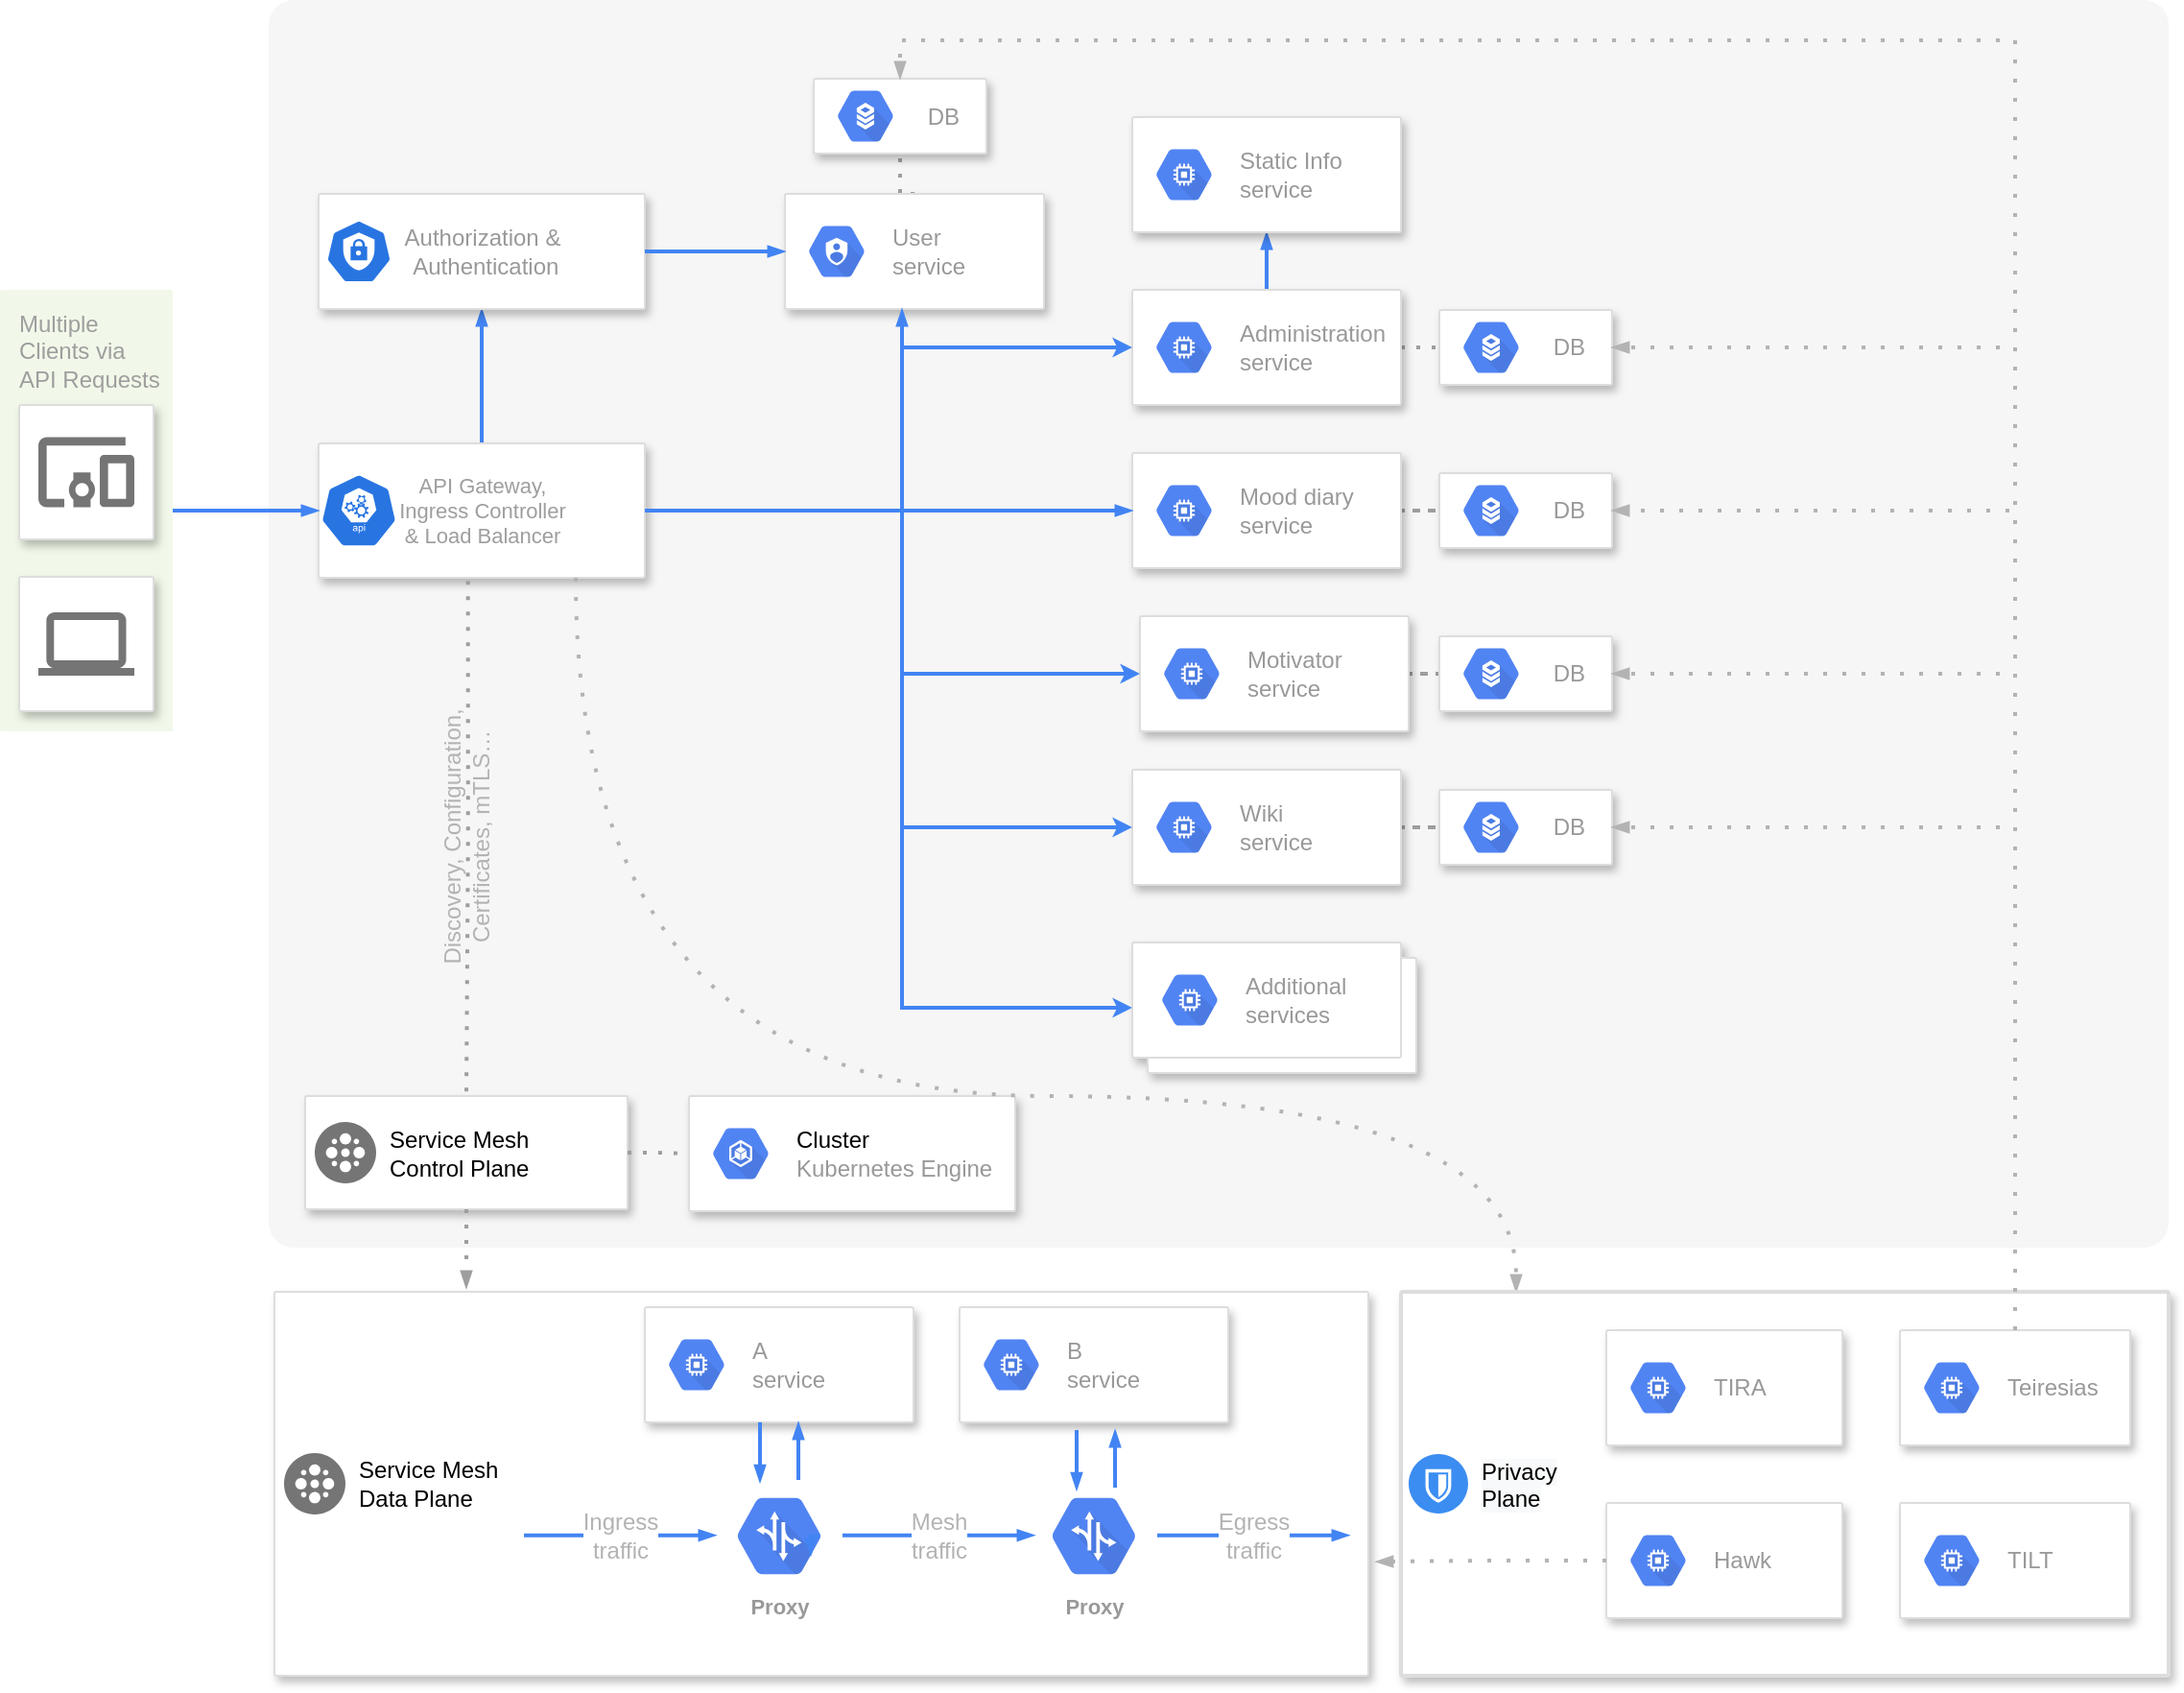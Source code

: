<mxfile version="16.5.1" type="device"><diagram id="f106602c-feb2-e66a-4537-3a34d633f6aa" name="Page-1"><mxGraphModel dx="1338" dy="967" grid="1" gridSize="10" guides="1" tooltips="1" connect="1" arrows="1" fold="1" page="1" pageScale="1" pageWidth="827" pageHeight="1500" background="none" math="0" shadow="0"><root><mxCell id="0"/><mxCell id="1" parent="0"/><mxCell id="fJFXEfHlGveqHdVKjGUe-1072" value="" style="strokeColor=#dddddd;shadow=1;strokeWidth=1;rounded=1;absoluteArcSize=1;arcSize=2;glass=0;fontFamily=Helvetica;fontSize=12;fontColor=default;" parent="1" vertex="1"><mxGeometry x="163" y="762" width="570" height="200" as="geometry"/></mxCell><mxCell id="fJFXEfHlGveqHdVKjGUe-1073" value="Service Mesh&lt;br&gt;Data Plane" style="sketch=0;dashed=0;connectable=0;html=1;fillColor=#757575;strokeColor=none;shape=mxgraph.gcp2.cluster;part=1;labelPosition=right;verticalLabelPosition=middle;align=left;verticalAlign=middle;spacingLeft=5;fontSize=12;rounded=1;shadow=0;glass=0;fontFamily=Helvetica;fontColor=default;" parent="fJFXEfHlGveqHdVKjGUe-1072" vertex="1"><mxGeometry y="0.5" width="32" height="32" relative="1" as="geometry"><mxPoint x="5" y="-16" as="offset"/></mxGeometry></mxCell><mxCell id="fJFXEfHlGveqHdVKjGUe-1015" value="" style="group;movable=1;resizable=1;rotatable=1;deletable=1;editable=1;connectable=1;" parent="1" vertex="1" connectable="0"><mxGeometry x="160" y="89" width="990" height="650" as="geometry"/></mxCell><mxCell id="14" value="" style="fillColor=#F6F6F6;strokeColor=none;shadow=0;gradientColor=none;fontSize=14;align=left;spacing=10;fontColor=#717171;9E9E9E;verticalAlign=top;spacingTop=-4;fontStyle=0;spacingLeft=40;html=1;rounded=1;arcSize=2;glass=0;movable=1;resizable=1;rotatable=1;deletable=1;editable=1;connectable=1;" parent="fJFXEfHlGveqHdVKjGUe-1015" vertex="1"><mxGeometry width="990" height="650" as="geometry"/></mxCell><mxCell id="fJFXEfHlGveqHdVKjGUe-1019" value="" style="edgeStyle=orthogonalEdgeStyle;fontSize=12;html=1;endArrow=blockThin;endFill=1;rounded=0;strokeWidth=2;endSize=4;startSize=4;dashed=0;strokeColor=#4284F3;exitX=0.5;exitY=0;exitDx=0;exitDy=0;" parent="fJFXEfHlGveqHdVKjGUe-1015" source="995" target="989" edge="1"><mxGeometry width="100" relative="1" as="geometry"><mxPoint x="520" y="281" as="sourcePoint"/><mxPoint x="620" y="281" as="targetPoint"/></mxGeometry></mxCell><mxCell id="fJFXEfHlGveqHdVKjGUe-1033" value="" style="group" parent="fJFXEfHlGveqHdVKjGUe-1015" vertex="1" connectable="0"><mxGeometry x="26" y="231" width="170" height="70" as="geometry"/></mxCell><mxCell id="995" value="API Gateway,&lt;br&gt;Ingress Controller&lt;br&gt;&amp;amp; Load Balancer" style="strokeColor=#dddddd;fillColor=#ffffff;shadow=1;strokeWidth=1;rounded=1;absoluteArcSize=1;arcSize=2;fontSize=11;fontColor=#9E9E9E;align=center;html=1;" parent="fJFXEfHlGveqHdVKjGUe-1033" vertex="1"><mxGeometry width="170" height="70" as="geometry"/></mxCell><mxCell id="fJFXEfHlGveqHdVKjGUe-1012" value="" style="sketch=0;html=1;dashed=0;whitespace=wrap;fillColor=#2875E2;strokeColor=#ffffff;points=[[0.005,0.63,0],[0.1,0.2,0],[0.9,0.2,0],[0.5,0,0],[0.995,0.63,0],[0.72,0.99,0],[0.5,1,0],[0.28,0.99,0]];shape=mxgraph.kubernetes.icon;prIcon=api;rounded=1;shadow=0;glass=0;aspect=fixed;" parent="fJFXEfHlGveqHdVKjGUe-1033" vertex="1"><mxGeometry x="1" y="15.5" width="40" height="39" as="geometry"/></mxCell><mxCell id="fJFXEfHlGveqHdVKjGUe-1034" value="" style="group" parent="fJFXEfHlGveqHdVKjGUe-1015" vertex="1" connectable="0"><mxGeometry x="26" y="101" width="170" height="60" as="geometry"/></mxCell><mxCell id="989" value="&lt;span style=&quot;color: rgb(153 , 153 , 153) ; font-size: 12px&quot;&gt;Authorization&amp;nbsp;&lt;/span&gt;&lt;span style=&quot;color: rgb(153 , 153 , 153) ; font-size: 12px&quot;&gt;&amp;amp;&lt;br&gt;&amp;nbsp;Authentication&lt;/span&gt;&lt;span style=&quot;color: rgb(153 , 153 , 153) ; font-size: 12px&quot;&gt;&lt;br&gt;&lt;/span&gt;" style="strokeColor=#dddddd;fillColor=#ffffff;shadow=1;strokeWidth=1;rounded=1;absoluteArcSize=1;arcSize=2;fontSize=11;fontColor=#9E9E9E;align=center;html=1;" parent="fJFXEfHlGveqHdVKjGUe-1034" vertex="1"><mxGeometry width="170" height="60" as="geometry"/></mxCell><mxCell id="fJFXEfHlGveqHdVKjGUe-1009" value="" style="sketch=0;html=1;dashed=0;whitespace=wrap;fillColor=#2875E2;strokeColor=#ffffff;points=[[0.005,0.63,0],[0.1,0.2,0],[0.9,0.2,0],[0.5,0,0],[0.995,0.63,0],[0.72,0.99,0],[0.5,1,0],[0.28,0.99,0]];shape=mxgraph.kubernetes.icon;prIcon=c_role;rounded=1;shadow=0;glass=0;aspect=fixed;" parent="fJFXEfHlGveqHdVKjGUe-1034" vertex="1"><mxGeometry x="1" y="13.5" width="40" height="33" as="geometry"/></mxCell><mxCell id="fJFXEfHlGveqHdVKjGUe-1121" style="edgeStyle=orthogonalEdgeStyle;shape=connector;rounded=0;orthogonalLoop=1;jettySize=auto;html=1;exitX=0.5;exitY=0;exitDx=0;exitDy=0;entryX=0.5;entryY=1;entryDx=0;entryDy=0;dashed=1;dashPattern=1 3;labelBackgroundColor=none;fontFamily=Helvetica;fontSize=12;fontColor=#B3B3B3;endArrow=none;endFill=0;startSize=4;endSize=4;strokeColor=#9E9E9E;strokeWidth=2;" parent="fJFXEfHlGveqHdVKjGUe-1015" source="fJFXEfHlGveqHdVKjGUe-1041" target="fJFXEfHlGveqHdVKjGUe-1119" edge="1"><mxGeometry relative="1" as="geometry"/></mxCell><mxCell id="fJFXEfHlGveqHdVKjGUe-1041" value="" style="strokeColor=#dddddd;shadow=1;strokeWidth=1;rounded=1;absoluteArcSize=1;arcSize=2;glass=0;" parent="fJFXEfHlGveqHdVKjGUe-1015" vertex="1"><mxGeometry x="269" y="101" width="135" height="60" as="geometry"/></mxCell><mxCell id="fJFXEfHlGveqHdVKjGUe-1042" value="User&lt;br&gt;service" style="sketch=0;dashed=0;connectable=0;html=1;fillColor=#5184F3;strokeColor=none;shape=mxgraph.gcp2.hexIcon;prIcon=cloud_iam;part=1;labelPosition=right;verticalLabelPosition=middle;align=left;verticalAlign=middle;spacingLeft=5;fontColor=#999999;fontSize=12;rounded=1;shadow=0;glass=0;" parent="fJFXEfHlGveqHdVKjGUe-1041" vertex="1"><mxGeometry y="0.5" width="44" height="39" relative="1" as="geometry"><mxPoint x="5" y="-19.5" as="offset"/></mxGeometry></mxCell><mxCell id="fJFXEfHlGveqHdVKjGUe-1116" style="edgeStyle=orthogonalEdgeStyle;shape=connector;rounded=0;orthogonalLoop=1;jettySize=auto;html=1;dashed=1;dashPattern=1 3;labelBackgroundColor=none;fontFamily=Helvetica;fontSize=12;fontColor=#B3B3B3;endArrow=none;endFill=0;startSize=4;endSize=4;strokeColor=#9E9E9E;strokeWidth=2;" parent="fJFXEfHlGveqHdVKjGUe-1015" source="fJFXEfHlGveqHdVKjGUe-1048" target="fJFXEfHlGveqHdVKjGUe-1105" edge="1"><mxGeometry relative="1" as="geometry"/></mxCell><mxCell id="fJFXEfHlGveqHdVKjGUe-1048" value="" style="strokeColor=#dddddd;shadow=1;strokeWidth=1;rounded=1;absoluteArcSize=1;arcSize=2;glass=0;fontFamily=Helvetica;fontSize=12;fontColor=default;" parent="fJFXEfHlGveqHdVKjGUe-1015" vertex="1"><mxGeometry x="450" y="236" width="140" height="60" as="geometry"/></mxCell><mxCell id="fJFXEfHlGveqHdVKjGUe-1049" value="Mood diary&lt;br&gt;service" style="sketch=0;dashed=0;connectable=0;html=1;fillColor=#5184F3;strokeColor=none;shape=mxgraph.gcp2.hexIcon;prIcon=compute_engine;part=1;labelPosition=right;verticalLabelPosition=middle;align=left;verticalAlign=middle;spacingLeft=5;fontColor=#999999;fontSize=12;rounded=1;shadow=0;glass=0;fontFamily=Helvetica;" parent="fJFXEfHlGveqHdVKjGUe-1048" vertex="1"><mxGeometry y="0.5" width="44" height="39" relative="1" as="geometry"><mxPoint x="5" y="-19.5" as="offset"/></mxGeometry></mxCell><mxCell id="fJFXEfHlGveqHdVKjGUe-1118" style="edgeStyle=orthogonalEdgeStyle;shape=connector;rounded=0;orthogonalLoop=1;jettySize=auto;html=1;exitX=1;exitY=0.5;exitDx=0;exitDy=0;dashed=1;dashPattern=1 3;labelBackgroundColor=none;fontFamily=Helvetica;fontSize=12;fontColor=#B3B3B3;endArrow=none;endFill=0;startSize=4;endSize=4;strokeColor=#9E9E9E;strokeWidth=2;" parent="fJFXEfHlGveqHdVKjGUe-1015" source="fJFXEfHlGveqHdVKjGUe-1050" target="fJFXEfHlGveqHdVKjGUe-1113" edge="1"><mxGeometry relative="1" as="geometry"/></mxCell><mxCell id="fJFXEfHlGveqHdVKjGUe-1050" value="" style="strokeColor=#dddddd;shadow=1;strokeWidth=1;rounded=1;absoluteArcSize=1;arcSize=2;glass=0;fontFamily=Helvetica;fontSize=12;fontColor=default;" parent="fJFXEfHlGveqHdVKjGUe-1015" vertex="1"><mxGeometry x="450" y="401" width="140" height="60" as="geometry"/></mxCell><mxCell id="fJFXEfHlGveqHdVKjGUe-1051" value="Wiki&lt;br&gt;service" style="sketch=0;dashed=0;connectable=0;html=1;fillColor=#5184F3;strokeColor=none;shape=mxgraph.gcp2.hexIcon;prIcon=compute_engine;part=1;labelPosition=right;verticalLabelPosition=middle;align=left;verticalAlign=middle;spacingLeft=5;fontColor=#999999;fontSize=12;rounded=1;shadow=0;glass=0;fontFamily=Helvetica;" parent="fJFXEfHlGveqHdVKjGUe-1050" vertex="1"><mxGeometry y="0.5" width="44" height="39" relative="1" as="geometry"><mxPoint x="5" y="-19.5" as="offset"/></mxGeometry></mxCell><mxCell id="fJFXEfHlGveqHdVKjGUe-1052" value="" style="strokeColor=#dddddd;shadow=1;strokeWidth=1;rounded=1;absoluteArcSize=1;arcSize=2;glass=0;fontFamily=Helvetica;fontSize=12;fontColor=default;" parent="fJFXEfHlGveqHdVKjGUe-1015" vertex="1"><mxGeometry x="19" y="571" width="168" height="59" as="geometry"/></mxCell><mxCell id="fJFXEfHlGveqHdVKjGUe-1053" value="Service Mesh&lt;br&gt;Control Plane" style="sketch=0;dashed=0;connectable=0;html=1;fillColor=#757575;strokeColor=none;shape=mxgraph.gcp2.cluster;part=1;labelPosition=right;verticalLabelPosition=middle;align=left;verticalAlign=middle;spacingLeft=5;fontSize=12;rounded=1;shadow=0;glass=0;fontFamily=Helvetica;fontColor=default;" parent="fJFXEfHlGveqHdVKjGUe-1052" vertex="1"><mxGeometry y="0.5" width="32" height="32" relative="1" as="geometry"><mxPoint x="5" y="-16" as="offset"/></mxGeometry></mxCell><mxCell id="fJFXEfHlGveqHdVKjGUe-1077" value="Discovery, Configuration, &lt;br&gt;Certificates, mTLS…" style="edgeStyle=orthogonalEdgeStyle;fontSize=12;html=1;endArrow=none;endFill=0;rounded=0;strokeWidth=2;endSize=4;startSize=4;dashed=1;dashPattern=1 3;strokeColor=#9E9E9E;labelBackgroundColor=none;fontFamily=Helvetica;fontColor=#B3B3B3;shape=connector;exitX=0.458;exitY=1.023;exitDx=0;exitDy=0;exitPerimeter=0;entryX=0.5;entryY=0;entryDx=0;entryDy=0;horizontal=0;" parent="fJFXEfHlGveqHdVKjGUe-1015" source="995" target="fJFXEfHlGveqHdVKjGUe-1052" edge="1"><mxGeometry width="100" relative="1" as="geometry"><mxPoint x="520" y="441" as="sourcePoint"/><mxPoint x="620" y="441" as="targetPoint"/></mxGeometry></mxCell><mxCell id="fJFXEfHlGveqHdVKjGUe-1080" style="edgeStyle=orthogonalEdgeStyle;shape=connector;rounded=0;orthogonalLoop=1;jettySize=auto;html=1;entryX=0;entryY=0.5;entryDx=0;entryDy=0;dashed=0;labelBackgroundColor=none;fontFamily=Helvetica;fontSize=12;fontColor=#B3B3B3;endArrow=blockThin;endFill=1;startSize=4;endSize=4;strokeColor=#4284F3;strokeWidth=2;" parent="fJFXEfHlGveqHdVKjGUe-1015" source="995" target="fJFXEfHlGveqHdVKjGUe-1048" edge="1"><mxGeometry relative="1" as="geometry"/></mxCell><mxCell id="fJFXEfHlGveqHdVKjGUe-1117" style="edgeStyle=orthogonalEdgeStyle;shape=connector;rounded=0;orthogonalLoop=1;jettySize=auto;html=1;exitX=1;exitY=0.5;exitDx=0;exitDy=0;dashed=1;dashPattern=1 3;labelBackgroundColor=none;fontFamily=Helvetica;fontSize=12;fontColor=#B3B3B3;endArrow=none;endFill=0;startSize=4;endSize=4;strokeColor=#9E9E9E;strokeWidth=2;" parent="fJFXEfHlGveqHdVKjGUe-1015" source="fJFXEfHlGveqHdVKjGUe-1083" target="fJFXEfHlGveqHdVKjGUe-1111" edge="1"><mxGeometry relative="1" as="geometry"/></mxCell><mxCell id="fJFXEfHlGveqHdVKjGUe-1083" value="" style="strokeColor=#dddddd;shadow=1;strokeWidth=1;rounded=1;absoluteArcSize=1;arcSize=2;glass=0;fontFamily=Helvetica;fontSize=12;fontColor=default;" parent="fJFXEfHlGveqHdVKjGUe-1015" vertex="1"><mxGeometry x="454" y="321" width="140" height="60" as="geometry"/></mxCell><mxCell id="fJFXEfHlGveqHdVKjGUe-1084" value="Motivator&lt;br&gt;service" style="sketch=0;dashed=0;connectable=0;html=1;fillColor=#5184F3;strokeColor=none;shape=mxgraph.gcp2.hexIcon;prIcon=compute_engine;part=1;labelPosition=right;verticalLabelPosition=middle;align=left;verticalAlign=middle;spacingLeft=5;fontColor=#999999;fontSize=12;rounded=1;shadow=0;glass=0;fontFamily=Helvetica;" parent="fJFXEfHlGveqHdVKjGUe-1083" vertex="1"><mxGeometry y="0.5" width="44" height="39" relative="1" as="geometry"><mxPoint x="5" y="-19.5" as="offset"/></mxGeometry></mxCell><mxCell id="fJFXEfHlGveqHdVKjGUe-1085" value="" style="edgeStyle=orthogonalEdgeStyle;fontSize=12;html=1;endArrow=none;endFill=0;rounded=0;strokeWidth=2;endSize=4;startSize=4;dashed=1;dashPattern=1 3;strokeColor=#9E9E9E;labelBackgroundColor=none;fontFamily=Helvetica;fontColor=#B3B3B3;shape=connector;exitX=1;exitY=0.5;exitDx=0;exitDy=0;entryX=0;entryY=0.5;entryDx=0;entryDy=0;" parent="fJFXEfHlGveqHdVKjGUe-1015" source="fJFXEfHlGveqHdVKjGUe-1052" target="fJFXEfHlGveqHdVKjGUe-1031" edge="1"><mxGeometry width="100" relative="1" as="geometry"><mxPoint x="520" y="341" as="sourcePoint"/><mxPoint x="620" y="341" as="targetPoint"/></mxGeometry></mxCell><mxCell id="fJFXEfHlGveqHdVKjGUe-1095" value="" style="shape=mxgraph.gcp2.doubleRect;strokeColor=#dddddd;shadow=1;strokeWidth=1;rounded=1;glass=0;fontFamily=Helvetica;fontSize=12;fontColor=#B3B3B3;" parent="fJFXEfHlGveqHdVKjGUe-1015" vertex="1"><mxGeometry x="450" y="491" width="148" height="68" as="geometry"/></mxCell><mxCell id="fJFXEfHlGveqHdVKjGUe-1097" value="Additional&lt;br&gt;services" style="sketch=0;dashed=0;connectable=0;html=1;fillColor=#5184F3;strokeColor=none;shape=mxgraph.gcp2.hexIcon;prIcon=compute_engine;part=1;labelPosition=right;verticalLabelPosition=middle;align=left;verticalAlign=middle;spacingLeft=5;fontColor=#999999;fontSize=12;rounded=1;shadow=0;glass=0;fontFamily=Helvetica;" parent="fJFXEfHlGveqHdVKjGUe-1015" vertex="1"><mxGeometry x="458" y="501.5" width="44" height="39" as="geometry"/></mxCell><mxCell id="fJFXEfHlGveqHdVKjGUe-1098" style="edgeStyle=orthogonalEdgeStyle;shape=connector;rounded=0;orthogonalLoop=1;jettySize=auto;html=1;entryX=0;entryY=0.5;entryDx=0;entryDy=0;dashed=0;labelBackgroundColor=none;fontFamily=Helvetica;fontSize=12;fontColor=#B3B3B3;endArrow=classic;endFill=1;startSize=4;endSize=4;strokeColor=#4284F3;strokeWidth=2;" parent="fJFXEfHlGveqHdVKjGUe-1015" source="995" target="fJFXEfHlGveqHdVKjGUe-1095" edge="1"><mxGeometry relative="1" as="geometry"><Array as="points"><mxPoint x="330" y="266"/><mxPoint x="330" y="525"/></Array></mxGeometry></mxCell><mxCell id="fJFXEfHlGveqHdVKjGUe-1171" style="edgeStyle=orthogonalEdgeStyle;shape=connector;rounded=0;orthogonalLoop=1;jettySize=auto;html=1;exitX=1;exitY=0.5;exitDx=0;exitDy=0;entryX=0;entryY=0.5;entryDx=0;entryDy=0;dashed=1;dashPattern=1 3;labelBackgroundColor=none;fontFamily=Helvetica;fontSize=12;fontColor=#B3B3B3;endArrow=none;endFill=0;startSize=4;endSize=4;strokeColor=#9E9E9E;strokeWidth=2;" parent="fJFXEfHlGveqHdVKjGUe-1015" source="fJFXEfHlGveqHdVKjGUe-1099" target="fJFXEfHlGveqHdVKjGUe-1169" edge="1"><mxGeometry relative="1" as="geometry"/></mxCell><mxCell id="fJFXEfHlGveqHdVKjGUe-1178" style="edgeStyle=orthogonalEdgeStyle;shape=connector;rounded=0;orthogonalLoop=1;jettySize=auto;html=1;exitX=0.5;exitY=0;exitDx=0;exitDy=0;dashed=0;labelBackgroundColor=default;fontFamily=Helvetica;fontSize=12;fontColor=default;endArrow=blockThin;endFill=1;startSize=4;endSize=4;strokeColor=#4284F3;strokeWidth=2;" parent="fJFXEfHlGveqHdVKjGUe-1015" source="fJFXEfHlGveqHdVKjGUe-1099" target="fJFXEfHlGveqHdVKjGUe-1172" edge="1"><mxGeometry relative="1" as="geometry"/></mxCell><mxCell id="fJFXEfHlGveqHdVKjGUe-1099" value="" style="strokeColor=#dddddd;shadow=1;strokeWidth=1;rounded=1;absoluteArcSize=1;arcSize=2;glass=0;fontFamily=Helvetica;fontSize=12;fontColor=default;" parent="fJFXEfHlGveqHdVKjGUe-1015" vertex="1"><mxGeometry x="450" y="151" width="140" height="60" as="geometry"/></mxCell><mxCell id="fJFXEfHlGveqHdVKjGUe-1100" value="Administration&lt;br&gt;service" style="sketch=0;dashed=0;connectable=0;html=1;fillColor=#5184F3;strokeColor=none;shape=mxgraph.gcp2.hexIcon;prIcon=compute_engine;part=1;labelPosition=right;verticalLabelPosition=middle;align=left;verticalAlign=middle;spacingLeft=5;fontColor=#999999;fontSize=12;rounded=1;shadow=0;glass=0;fontFamily=Helvetica;" parent="fJFXEfHlGveqHdVKjGUe-1099" vertex="1"><mxGeometry y="0.5" width="44" height="39" relative="1" as="geometry"><mxPoint x="5" y="-19.5" as="offset"/></mxGeometry></mxCell><mxCell id="fJFXEfHlGveqHdVKjGUe-1102" style="edgeStyle=orthogonalEdgeStyle;shape=connector;rounded=0;orthogonalLoop=1;jettySize=auto;html=1;entryX=0;entryY=0.5;entryDx=0;entryDy=0;dashed=0;labelBackgroundColor=none;fontFamily=Helvetica;fontSize=12;fontColor=#B3B3B3;endArrow=classic;endFill=1;startSize=4;endSize=4;strokeColor=#4284F3;strokeWidth=2;" parent="fJFXEfHlGveqHdVKjGUe-1015" source="995" target="fJFXEfHlGveqHdVKjGUe-1083" edge="1"><mxGeometry relative="1" as="geometry"><Array as="points"><mxPoint x="330" y="266"/><mxPoint x="330" y="351"/></Array></mxGeometry></mxCell><mxCell id="fJFXEfHlGveqHdVKjGUe-1103" style="edgeStyle=orthogonalEdgeStyle;shape=connector;rounded=0;orthogonalLoop=1;jettySize=auto;html=1;entryX=0;entryY=0.5;entryDx=0;entryDy=0;dashed=0;labelBackgroundColor=none;fontFamily=Helvetica;fontSize=12;fontColor=#B3B3B3;endArrow=classic;endFill=1;startSize=4;endSize=4;strokeColor=#4284F3;strokeWidth=2;" parent="fJFXEfHlGveqHdVKjGUe-1015" source="995" target="fJFXEfHlGveqHdVKjGUe-1050" edge="1"><mxGeometry relative="1" as="geometry"><Array as="points"><mxPoint x="330" y="266"/><mxPoint x="330" y="431"/></Array></mxGeometry></mxCell><mxCell id="fJFXEfHlGveqHdVKjGUe-1104" style="edgeStyle=orthogonalEdgeStyle;shape=connector;rounded=0;orthogonalLoop=1;jettySize=auto;html=1;entryX=0;entryY=0.5;entryDx=0;entryDy=0;dashed=0;labelBackgroundColor=none;fontFamily=Helvetica;fontSize=12;fontColor=#B3B3B3;endArrow=classic;endFill=1;startSize=4;endSize=4;strokeColor=#4284F3;strokeWidth=2;" parent="fJFXEfHlGveqHdVKjGUe-1015" source="995" target="fJFXEfHlGveqHdVKjGUe-1099" edge="1"><mxGeometry relative="1" as="geometry"><Array as="points"><mxPoint x="330" y="266"/><mxPoint x="330" y="181"/></Array></mxGeometry></mxCell><mxCell id="fJFXEfHlGveqHdVKjGUe-1105" value="" style="strokeColor=#dddddd;shadow=1;strokeWidth=1;rounded=1;absoluteArcSize=1;arcSize=2;glass=0;fontFamily=Helvetica;fontSize=12;fontColor=#B3B3B3;" parent="fJFXEfHlGveqHdVKjGUe-1015" vertex="1"><mxGeometry x="610" y="246.5" width="90" height="39" as="geometry"/></mxCell><mxCell id="fJFXEfHlGveqHdVKjGUe-1106" value="&amp;nbsp;DB" style="sketch=0;dashed=0;connectable=0;html=1;fillColor=#5184F3;strokeColor=none;shape=mxgraph.gcp2.hexIcon;prIcon=cloud_sql;part=1;labelPosition=right;verticalLabelPosition=middle;align=left;verticalAlign=middle;spacingLeft=5;fontColor=#999999;fontSize=12;rounded=1;shadow=0;glass=0;fontFamily=Helvetica;" parent="fJFXEfHlGveqHdVKjGUe-1105" vertex="1"><mxGeometry y="0.5" width="44" height="39" relative="1" as="geometry"><mxPoint x="5" y="-19.5" as="offset"/></mxGeometry></mxCell><mxCell id="fJFXEfHlGveqHdVKjGUe-1111" value="" style="strokeColor=#dddddd;shadow=1;strokeWidth=1;rounded=1;absoluteArcSize=1;arcSize=2;glass=0;fontFamily=Helvetica;fontSize=12;fontColor=#B3B3B3;" parent="fJFXEfHlGveqHdVKjGUe-1015" vertex="1"><mxGeometry x="610" y="331.5" width="90" height="39" as="geometry"/></mxCell><mxCell id="fJFXEfHlGveqHdVKjGUe-1112" value="&amp;nbsp;DB" style="sketch=0;dashed=0;connectable=0;html=1;fillColor=#5184F3;strokeColor=none;shape=mxgraph.gcp2.hexIcon;prIcon=cloud_sql;part=1;labelPosition=right;verticalLabelPosition=middle;align=left;verticalAlign=middle;spacingLeft=5;fontColor=#999999;fontSize=12;rounded=1;shadow=0;glass=0;fontFamily=Helvetica;" parent="fJFXEfHlGveqHdVKjGUe-1111" vertex="1"><mxGeometry y="0.5" width="44" height="39" relative="1" as="geometry"><mxPoint x="5" y="-19.5" as="offset"/></mxGeometry></mxCell><mxCell id="fJFXEfHlGveqHdVKjGUe-1113" value="" style="strokeColor=#dddddd;shadow=1;strokeWidth=1;rounded=1;absoluteArcSize=1;arcSize=2;glass=0;fontFamily=Helvetica;fontSize=12;fontColor=#B3B3B3;" parent="fJFXEfHlGveqHdVKjGUe-1015" vertex="1"><mxGeometry x="610" y="411.5" width="90" height="39" as="geometry"/></mxCell><mxCell id="fJFXEfHlGveqHdVKjGUe-1114" value="&amp;nbsp;DB" style="sketch=0;dashed=0;connectable=0;html=1;fillColor=#5184F3;strokeColor=none;shape=mxgraph.gcp2.hexIcon;prIcon=cloud_sql;part=1;labelPosition=right;verticalLabelPosition=middle;align=left;verticalAlign=middle;spacingLeft=5;fontColor=#999999;fontSize=12;rounded=1;shadow=0;glass=0;fontFamily=Helvetica;" parent="fJFXEfHlGveqHdVKjGUe-1113" vertex="1"><mxGeometry y="0.5" width="44" height="39" relative="1" as="geometry"><mxPoint x="5" y="-19.5" as="offset"/></mxGeometry></mxCell><mxCell id="fJFXEfHlGveqHdVKjGUe-1045" value="" style="edgeStyle=orthogonalEdgeStyle;fontSize=12;html=1;endArrow=blockThin;endFill=1;rounded=0;strokeWidth=2;endSize=4;startSize=4;dashed=0;strokeColor=#4284F3;exitX=1;exitY=0.5;exitDx=0;exitDy=0;entryX=0;entryY=0.5;entryDx=0;entryDy=0;" parent="fJFXEfHlGveqHdVKjGUe-1015" source="989" target="fJFXEfHlGveqHdVKjGUe-1041" edge="1"><mxGeometry width="100" relative="1" as="geometry"><mxPoint x="520" y="291" as="sourcePoint"/><mxPoint x="260" y="131" as="targetPoint"/></mxGeometry></mxCell><mxCell id="fJFXEfHlGveqHdVKjGUe-1119" value="" style="strokeColor=#dddddd;shadow=1;strokeWidth=1;rounded=1;absoluteArcSize=1;arcSize=2;glass=0;fontFamily=Helvetica;fontSize=12;fontColor=#B3B3B3;" parent="fJFXEfHlGveqHdVKjGUe-1015" vertex="1"><mxGeometry x="284" y="41" width="90" height="39" as="geometry"/></mxCell><mxCell id="fJFXEfHlGveqHdVKjGUe-1120" value="&amp;nbsp;DB" style="sketch=0;dashed=0;connectable=0;html=1;fillColor=#5184F3;strokeColor=none;shape=mxgraph.gcp2.hexIcon;prIcon=cloud_sql;part=1;labelPosition=right;verticalLabelPosition=middle;align=left;verticalAlign=middle;spacingLeft=5;fontColor=#999999;fontSize=12;rounded=1;shadow=0;glass=0;fontFamily=Helvetica;" parent="fJFXEfHlGveqHdVKjGUe-1119" vertex="1"><mxGeometry y="0.5" width="44" height="39" relative="1" as="geometry"><mxPoint x="5" y="-19.5" as="offset"/></mxGeometry></mxCell><mxCell id="fJFXEfHlGveqHdVKjGUe-1169" value="" style="strokeColor=#dddddd;shadow=1;strokeWidth=1;rounded=1;absoluteArcSize=1;arcSize=2;glass=0;fontFamily=Helvetica;fontSize=12;fontColor=#B3B3B3;" parent="fJFXEfHlGveqHdVKjGUe-1015" vertex="1"><mxGeometry x="610" y="161.5" width="90" height="39" as="geometry"/></mxCell><mxCell id="fJFXEfHlGveqHdVKjGUe-1170" value="&amp;nbsp;DB" style="sketch=0;dashed=0;connectable=0;html=1;fillColor=#5184F3;strokeColor=none;shape=mxgraph.gcp2.hexIcon;prIcon=cloud_sql;part=1;labelPosition=right;verticalLabelPosition=middle;align=left;verticalAlign=middle;spacingLeft=5;fontColor=#999999;fontSize=12;rounded=1;shadow=0;glass=0;fontFamily=Helvetica;" parent="fJFXEfHlGveqHdVKjGUe-1169" vertex="1"><mxGeometry y="0.5" width="44" height="39" relative="1" as="geometry"><mxPoint x="5" y="-19.5" as="offset"/></mxGeometry></mxCell><mxCell id="fJFXEfHlGveqHdVKjGUe-1172" value="" style="strokeColor=#dddddd;shadow=1;strokeWidth=1;rounded=1;absoluteArcSize=1;arcSize=2;glass=0;fontFamily=Helvetica;fontSize=12;fontColor=default;" parent="fJFXEfHlGveqHdVKjGUe-1015" vertex="1"><mxGeometry x="450" y="61" width="140" height="60" as="geometry"/></mxCell><mxCell id="fJFXEfHlGveqHdVKjGUe-1173" value="Static Info&lt;br&gt;service" style="sketch=0;dashed=0;connectable=0;html=1;fillColor=#5184F3;strokeColor=none;shape=mxgraph.gcp2.hexIcon;prIcon=compute_engine;part=1;labelPosition=right;verticalLabelPosition=middle;align=left;verticalAlign=middle;spacingLeft=5;fontColor=#999999;fontSize=12;rounded=1;shadow=0;glass=0;fontFamily=Helvetica;" parent="fJFXEfHlGveqHdVKjGUe-1172" vertex="1"><mxGeometry y="0.5" width="44" height="39" relative="1" as="geometry"><mxPoint x="5" y="-19.5" as="offset"/></mxGeometry></mxCell><mxCell id="fJFXEfHlGveqHdVKjGUe-1031" value="" style="strokeColor=#dddddd;shadow=1;strokeWidth=1;rounded=1;absoluteArcSize=1;arcSize=2;glass=0;rotation=0;" parent="fJFXEfHlGveqHdVKjGUe-1015" vertex="1"><mxGeometry x="219" y="571" width="170" height="60" as="geometry"/></mxCell><mxCell id="fJFXEfHlGveqHdVKjGUe-1032" value="&lt;font color=&quot;#000000&quot;&gt;Cluster&lt;/font&gt;&lt;br&gt;Kubernetes Engine" style="sketch=0;dashed=0;connectable=0;html=1;fillColor=#5184F3;strokeColor=none;shape=mxgraph.gcp2.hexIcon;prIcon=container_engine;part=1;labelPosition=right;verticalLabelPosition=middle;align=left;verticalAlign=middle;spacingLeft=5;fontColor=#999999;fontSize=12;rounded=1;shadow=0;glass=0;rotation=0;" parent="fJFXEfHlGveqHdVKjGUe-1031" vertex="1"><mxGeometry y="0.5" width="44" height="39" relative="1" as="geometry"><mxPoint x="5" y="-19.5" as="offset"/></mxGeometry></mxCell><mxCell id="fJFXEfHlGveqHdVKjGUe-1185" style="edgeStyle=orthogonalEdgeStyle;shape=connector;rounded=0;orthogonalLoop=1;jettySize=auto;html=1;dashed=1;labelBackgroundColor=default;fontFamily=Helvetica;fontSize=12;fontColor=default;endArrow=blockThin;endFill=1;startSize=4;endSize=4;strokeColor=#B3B3B3;strokeWidth=2;curved=1;dashPattern=1 4;" parent="1" source="995" target="fJFXEfHlGveqHdVKjGUe-1179" edge="1"><mxGeometry relative="1" as="geometry"><Array as="points"><mxPoint x="320" y="660"/><mxPoint x="810" y="660"/></Array></mxGeometry></mxCell><mxCell id="997" value="Multiple&lt;br&gt;Clients via&lt;br&gt;API Requests" style="rounded=1;absoluteArcSize=1;arcSize=2;html=1;strokeColor=none;gradientColor=none;shadow=0;dashed=0;fontSize=12;fontColor=#9E9E9E;align=left;verticalAlign=top;spacing=10;spacingTop=-4;fillColor=#F1F8E9;" parent="1" vertex="1"><mxGeometry x="20" y="240" width="90" height="230" as="geometry"/></mxCell><mxCell id="985" value="" style="strokeColor=#dddddd;fillColor=#ffffff;shadow=1;strokeWidth=1;rounded=1;absoluteArcSize=1;arcSize=2;labelPosition=center;verticalLabelPosition=middle;align=center;verticalAlign=bottom;spacingLeft=0;fontColor=#999999;fontSize=12;whiteSpace=wrap;spacingBottom=2;html=1;" parent="1" vertex="1"><mxGeometry x="30" y="300" width="70" height="70" as="geometry"/></mxCell><mxCell id="986" value="" style="dashed=0;connectable=0;html=1;fillColor=#757575;strokeColor=none;shape=mxgraph.gcp2.mobile_devices;part=1;" parent="985" vertex="1"><mxGeometry x="0.5" width="50" height="36.5" relative="1" as="geometry"><mxPoint x="-25" y="16.75" as="offset"/></mxGeometry></mxCell><mxCell id="987" value="" style="strokeColor=#dddddd;fillColor=#ffffff;shadow=1;strokeWidth=1;rounded=1;absoluteArcSize=1;arcSize=2;labelPosition=center;verticalLabelPosition=middle;align=center;verticalAlign=bottom;spacingLeft=0;fontColor=#999999;fontSize=12;whiteSpace=wrap;spacingBottom=2;html=1;" parent="1" vertex="1"><mxGeometry x="30" y="389.5" width="70" height="70" as="geometry"/></mxCell><mxCell id="988" value="" style="dashed=0;connectable=0;html=1;fillColor=#757575;strokeColor=none;shape=mxgraph.gcp2.laptop;part=1;" parent="987" vertex="1"><mxGeometry x="0.5" width="50" height="33" relative="1" as="geometry"><mxPoint x="-25" y="18.5" as="offset"/></mxGeometry></mxCell><mxCell id="fJFXEfHlGveqHdVKjGUe-1018" value="" style="edgeStyle=orthogonalEdgeStyle;fontSize=12;html=1;endArrow=blockThin;endFill=1;rounded=0;strokeWidth=2;endSize=4;startSize=4;dashed=0;strokeColor=#4284F3;entryX=0;entryY=0.5;entryDx=0;entryDy=0;" parent="1" source="997" target="995" edge="1"><mxGeometry width="100" relative="1" as="geometry"><mxPoint x="680" y="370" as="sourcePoint"/><mxPoint x="780" y="370" as="targetPoint"/></mxGeometry></mxCell><mxCell id="fJFXEfHlGveqHdVKjGUe-1056" value="" style="strokeColor=#dddddd;shadow=1;strokeWidth=1;rounded=1;absoluteArcSize=1;arcSize=2;glass=0;fontFamily=Helvetica;fontSize=12;fontColor=default;" parent="1" vertex="1"><mxGeometry x="356" y="770" width="140" height="60" as="geometry"/></mxCell><mxCell id="fJFXEfHlGveqHdVKjGUe-1057" value="A&lt;br&gt;service" style="sketch=0;dashed=0;connectable=0;html=1;fillColor=#5184F3;strokeColor=none;shape=mxgraph.gcp2.hexIcon;prIcon=compute_engine;part=1;labelPosition=right;verticalLabelPosition=middle;align=left;verticalAlign=middle;spacingLeft=5;fontColor=#999999;fontSize=12;rounded=1;shadow=0;glass=0;fontFamily=Helvetica;" parent="fJFXEfHlGveqHdVKjGUe-1056" vertex="1"><mxGeometry y="0.5" width="44" height="39" relative="1" as="geometry"><mxPoint x="5" y="-19.5" as="offset"/></mxGeometry></mxCell><mxCell id="fJFXEfHlGveqHdVKjGUe-1058" value="" style="strokeColor=#dddddd;shadow=1;strokeWidth=1;rounded=1;absoluteArcSize=1;arcSize=2;glass=0;fontFamily=Helvetica;fontSize=12;fontColor=default;" parent="1" vertex="1"><mxGeometry x="520" y="770" width="140" height="60" as="geometry"/></mxCell><mxCell id="fJFXEfHlGveqHdVKjGUe-1059" value="B&lt;br&gt;service" style="sketch=0;dashed=0;connectable=0;html=1;fillColor=#5184F3;strokeColor=none;shape=mxgraph.gcp2.hexIcon;prIcon=compute_engine;part=1;labelPosition=right;verticalLabelPosition=middle;align=left;verticalAlign=middle;spacingLeft=5;fontColor=#999999;fontSize=12;rounded=1;shadow=0;glass=0;fontFamily=Helvetica;" parent="fJFXEfHlGveqHdVKjGUe-1058" vertex="1"><mxGeometry y="0.5" width="44" height="39" relative="1" as="geometry"><mxPoint x="5" y="-19.5" as="offset"/></mxGeometry></mxCell><mxCell id="fJFXEfHlGveqHdVKjGUe-1060" value="Proxy" style="sketch=0;html=1;fillColor=#5184F3;strokeColor=none;verticalAlign=top;labelPosition=center;verticalLabelPosition=bottom;align=center;spacingTop=-6;fontSize=11;fontStyle=1;fontColor=#999999;shape=mxgraph.gcp2.hexIcon;prIcon=traffic_director;rounded=1;shadow=0;glass=0;fontFamily=Helvetica;" parent="1" vertex="1"><mxGeometry x="393" y="860" width="66" height="58.5" as="geometry"/></mxCell><mxCell id="fJFXEfHlGveqHdVKjGUe-1061" style="edgeStyle=orthogonalEdgeStyle;shape=connector;rounded=0;orthogonalLoop=1;jettySize=auto;html=1;exitX=0.825;exitY=0.5;exitDx=0;exitDy=0;exitPerimeter=0;entryX=0.75;entryY=0.67;entryDx=0;entryDy=0;entryPerimeter=0;dashed=0;labelBackgroundColor=default;fontFamily=Helvetica;fontSize=12;fontColor=default;endArrow=blockThin;endFill=1;startSize=4;endSize=4;strokeColor=#4284F3;strokeWidth=2;" parent="1" source="fJFXEfHlGveqHdVKjGUe-1060" target="fJFXEfHlGveqHdVKjGUe-1060" edge="1"><mxGeometry relative="1" as="geometry"/></mxCell><mxCell id="fJFXEfHlGveqHdVKjGUe-1063" value="Ingress&lt;br&gt;traffic" style="edgeStyle=orthogonalEdgeStyle;fontSize=12;html=1;endArrow=blockThin;endFill=1;rounded=0;strokeWidth=2;endSize=4;startSize=4;dashed=0;strokeColor=#4284F3;labelBackgroundColor=default;fontFamily=Helvetica;fontColor=#B3B3B3;shape=connector;" parent="1" edge="1"><mxGeometry width="100" relative="1" as="geometry"><mxPoint x="293" y="888.85" as="sourcePoint"/><mxPoint x="393" y="888.85" as="targetPoint"/></mxGeometry></mxCell><mxCell id="fJFXEfHlGveqHdVKjGUe-1064" value="" style="edgeStyle=orthogonalEdgeStyle;fontSize=12;html=1;endArrow=blockThin;endFill=1;rounded=0;strokeWidth=2;endSize=4;startSize=4;dashed=0;strokeColor=#4284F3;labelBackgroundColor=default;fontFamily=Helvetica;fontColor=default;shape=connector;" parent="1" edge="1"><mxGeometry width="100" relative="1" as="geometry"><mxPoint x="416" y="830.0" as="sourcePoint"/><mxPoint x="416" y="861.15" as="targetPoint"/></mxGeometry></mxCell><mxCell id="fJFXEfHlGveqHdVKjGUe-1065" value="" style="edgeStyle=orthogonalEdgeStyle;fontSize=12;html=1;endArrow=blockThin;endFill=1;rounded=0;strokeWidth=2;endSize=4;startSize=4;dashed=0;strokeColor=#4284F3;labelBackgroundColor=default;fontFamily=Helvetica;fontColor=default;shape=connector;" parent="1" source="fJFXEfHlGveqHdVKjGUe-1060" target="fJFXEfHlGveqHdVKjGUe-1056" edge="1"><mxGeometry width="100" relative="1" as="geometry"><mxPoint x="426" y="840" as="sourcePoint"/><mxPoint x="426" y="871.15" as="targetPoint"/><Array as="points"><mxPoint x="436" y="850"/><mxPoint x="436" y="850"/></Array></mxGeometry></mxCell><mxCell id="fJFXEfHlGveqHdVKjGUe-1066" value="" style="edgeStyle=orthogonalEdgeStyle;fontSize=12;html=1;endArrow=blockThin;endFill=1;rounded=0;strokeWidth=2;endSize=4;startSize=4;dashed=0;strokeColor=#4284F3;labelBackgroundColor=default;fontFamily=Helvetica;fontColor=default;shape=connector;" parent="1" edge="1"><mxGeometry width="100" relative="1" as="geometry"><mxPoint x="581" y="834" as="sourcePoint"/><mxPoint x="581" y="865.15" as="targetPoint"/></mxGeometry></mxCell><mxCell id="fJFXEfHlGveqHdVKjGUe-1067" value="" style="edgeStyle=orthogonalEdgeStyle;fontSize=12;html=1;endArrow=blockThin;endFill=1;rounded=0;strokeWidth=2;endSize=4;startSize=4;dashed=0;strokeColor=#4284F3;labelBackgroundColor=default;fontFamily=Helvetica;fontColor=default;shape=connector;" parent="1" edge="1"><mxGeometry width="100" relative="1" as="geometry"><mxPoint x="601.04" y="864" as="sourcePoint"/><mxPoint x="601.04" y="834" as="targetPoint"/><Array as="points"><mxPoint x="601" y="854"/><mxPoint x="601" y="854"/></Array></mxGeometry></mxCell><mxCell id="fJFXEfHlGveqHdVKjGUe-1068" value="Proxy" style="sketch=0;html=1;fillColor=#5184F3;strokeColor=none;verticalAlign=top;labelPosition=center;verticalLabelPosition=bottom;align=center;spacingTop=-6;fontSize=11;fontStyle=1;fontColor=#999999;shape=mxgraph.gcp2.hexIcon;prIcon=traffic_director;rounded=1;shadow=0;glass=0;fontFamily=Helvetica;" parent="1" vertex="1"><mxGeometry x="557" y="860" width="66" height="58.5" as="geometry"/></mxCell><mxCell id="fJFXEfHlGveqHdVKjGUe-1069" value="Mesh&lt;br&gt;traffic" style="edgeStyle=orthogonalEdgeStyle;fontSize=12;html=1;endArrow=blockThin;endFill=1;rounded=0;strokeWidth=2;endSize=4;startSize=4;dashed=0;strokeColor=#4284F3;labelBackgroundColor=default;fontFamily=Helvetica;fontColor=#B3B3B3;shape=connector;" parent="1" edge="1"><mxGeometry width="100" relative="1" as="geometry"><mxPoint x="459" y="888.85" as="sourcePoint"/><mxPoint x="559" y="888.85" as="targetPoint"/></mxGeometry></mxCell><mxCell id="fJFXEfHlGveqHdVKjGUe-1071" value="Egress&lt;br&gt;traffic" style="edgeStyle=orthogonalEdgeStyle;fontSize=12;html=1;endArrow=blockThin;endFill=1;rounded=0;strokeWidth=2;endSize=4;startSize=4;dashed=0;strokeColor=#4284F3;labelBackgroundColor=default;fontFamily=Helvetica;fontColor=#B3B3B3;shape=connector;" parent="1" edge="1"><mxGeometry width="100" relative="1" as="geometry"><mxPoint x="623" y="888.85" as="sourcePoint"/><mxPoint x="723" y="888.85" as="targetPoint"/></mxGeometry></mxCell><mxCell id="fJFXEfHlGveqHdVKjGUe-1076" value="" style="edgeStyle=orthogonalEdgeStyle;fontSize=12;html=1;endArrow=blockThin;endFill=1;rounded=0;strokeWidth=2;endSize=4;startSize=4;dashed=1;dashPattern=1 3;strokeColor=#9E9E9E;labelBackgroundColor=default;fontFamily=Helvetica;fontColor=#B3B3B3;shape=connector;exitX=0.5;exitY=1;exitDx=0;exitDy=0;" parent="1" source="fJFXEfHlGveqHdVKjGUe-1052" edge="1"><mxGeometry width="100" relative="1" as="geometry"><mxPoint x="210" y="570" as="sourcePoint"/><mxPoint x="263" y="760" as="targetPoint"/></mxGeometry></mxCell><mxCell id="fJFXEfHlGveqHdVKjGUe-1079" style="edgeStyle=orthogonalEdgeStyle;shape=connector;rounded=0;orthogonalLoop=1;jettySize=auto;html=1;exitX=1;exitY=0.5;exitDx=0;exitDy=0;dashed=0;labelBackgroundColor=none;fontFamily=Helvetica;fontSize=12;fontColor=#B3B3B3;endArrow=blockThin;endFill=1;startSize=4;endSize=4;strokeColor=#4284F3;strokeWidth=2;" parent="1" source="995" edge="1"><mxGeometry relative="1" as="geometry"><mxPoint x="490" y="250" as="targetPoint"/><Array as="points"><mxPoint x="490" y="355"/></Array></mxGeometry></mxCell><mxCell id="fJFXEfHlGveqHdVKjGUe-1179" value="" style="strokeColor=#dddddd;shadow=1;strokeWidth=2;rounded=1;absoluteArcSize=1;arcSize=2;glass=0;fontFamily=Helvetica;fontSize=12;fontColor=default;" parent="1" vertex="1"><mxGeometry x="750" y="762" width="400" height="200" as="geometry"/></mxCell><mxCell id="fJFXEfHlGveqHdVKjGUe-1181" value="" style="strokeColor=#dddddd;shadow=1;strokeWidth=1;rounded=1;absoluteArcSize=1;arcSize=2;glass=0;fontFamily=Helvetica;fontSize=12;fontColor=default;" parent="fJFXEfHlGveqHdVKjGUe-1179" vertex="1"><mxGeometry x="107" y="110" width="123" height="60" as="geometry"/></mxCell><mxCell id="fJFXEfHlGveqHdVKjGUe-1182" value="Hawk" style="sketch=0;dashed=0;connectable=0;html=1;fillColor=#5184F3;strokeColor=none;shape=mxgraph.gcp2.hexIcon;prIcon=compute_engine;part=1;labelPosition=right;verticalLabelPosition=middle;align=left;verticalAlign=middle;spacingLeft=5;fontColor=#999999;fontSize=12;rounded=1;shadow=0;glass=0;fontFamily=Helvetica;" parent="fJFXEfHlGveqHdVKjGUe-1181" vertex="1"><mxGeometry y="0.5" width="44" height="39" relative="1" as="geometry"><mxPoint x="5" y="-19.5" as="offset"/></mxGeometry></mxCell><mxCell id="fJFXEfHlGveqHdVKjGUe-1198" value="&lt;meta charset=&quot;utf-8&quot;&gt;&lt;span style=&quot;color: rgb(0, 0, 0); font-family: helvetica; font-size: 12px; font-style: normal; font-weight: 400; letter-spacing: normal; text-align: left; text-indent: 0px; text-transform: none; word-spacing: 0px; background-color: rgb(248, 249, 250); display: inline; float: none;&quot;&gt;Privacy&lt;/span&gt;&lt;br style=&quot;color: rgb(0, 0, 0); font-family: helvetica; font-size: 12px; font-style: normal; font-weight: 400; letter-spacing: normal; text-align: left; text-indent: 0px; text-transform: none; word-spacing: 0px; background-color: rgb(248, 249, 250);&quot;&gt;&lt;span style=&quot;color: rgb(0, 0, 0); font-family: helvetica; font-size: 12px; font-style: normal; font-weight: 400; letter-spacing: normal; text-align: left; text-indent: 0px; text-transform: none; word-spacing: 0px; background-color: rgb(248, 249, 250); display: inline; float: none;&quot;&gt;Plane&lt;/span&gt;" style="text;whiteSpace=wrap;html=1;fontSize=12;fontFamily=Helvetica;fontColor=default;" parent="fJFXEfHlGveqHdVKjGUe-1179" vertex="1"><mxGeometry x="40" y="80" width="60" height="40" as="geometry"/></mxCell><mxCell id="fJFXEfHlGveqHdVKjGUe-1197" value="" style="sketch=0;html=1;aspect=fixed;strokeColor=none;shadow=0;align=center;verticalAlign=top;fillColor=#3B8DF1;shape=mxgraph.gcp2.management_security;rounded=1;glass=0;fontFamily=Helvetica;fontSize=12;fontColor=default;" parent="fJFXEfHlGveqHdVKjGUe-1179" vertex="1"><mxGeometry x="4" y="84.5" width="31" height="31" as="geometry"/></mxCell><mxCell id="fJFXEfHlGveqHdVKjGUe-1199" value="" style="strokeColor=#dddddd;shadow=1;strokeWidth=1;rounded=1;absoluteArcSize=1;arcSize=2;glass=0;fontFamily=Helvetica;fontSize=12;fontColor=default;" parent="fJFXEfHlGveqHdVKjGUe-1179" vertex="1"><mxGeometry x="260" y="20" width="120" height="60" as="geometry"/></mxCell><mxCell id="fJFXEfHlGveqHdVKjGUe-1200" value="Teiresias" style="sketch=0;dashed=0;connectable=0;html=1;fillColor=#5184F3;strokeColor=none;shape=mxgraph.gcp2.hexIcon;prIcon=compute_engine;part=1;labelPosition=right;verticalLabelPosition=middle;align=left;verticalAlign=middle;spacingLeft=5;fontColor=#999999;fontSize=12;rounded=1;shadow=0;glass=0;fontFamily=Helvetica;" parent="fJFXEfHlGveqHdVKjGUe-1199" vertex="1"><mxGeometry y="0.5" width="44" height="39" relative="1" as="geometry"><mxPoint x="5" y="-19.5" as="offset"/></mxGeometry></mxCell><mxCell id="fJFXEfHlGveqHdVKjGUe-1183" value="" style="strokeColor=#dddddd;shadow=1;strokeWidth=1;rounded=1;absoluteArcSize=1;arcSize=2;glass=0;fontFamily=Helvetica;fontSize=12;fontColor=default;" parent="fJFXEfHlGveqHdVKjGUe-1179" vertex="1"><mxGeometry x="107" y="20" width="123" height="60" as="geometry"/></mxCell><mxCell id="fJFXEfHlGveqHdVKjGUe-1184" value="TIRA" style="sketch=0;dashed=0;connectable=0;html=1;fillColor=#5184F3;strokeColor=none;shape=mxgraph.gcp2.hexIcon;prIcon=compute_engine;part=1;labelPosition=right;verticalLabelPosition=middle;align=left;verticalAlign=middle;spacingLeft=5;fontColor=#999999;fontSize=12;rounded=1;shadow=0;glass=0;fontFamily=Helvetica;" parent="fJFXEfHlGveqHdVKjGUe-1183" vertex="1"><mxGeometry y="0.5" width="44" height="39" relative="1" as="geometry"><mxPoint x="5" y="-19.5" as="offset"/></mxGeometry></mxCell><mxCell id="fJFXEfHlGveqHdVKjGUe-1186" value="" style="strokeColor=#dddddd;shadow=1;strokeWidth=1;rounded=1;absoluteArcSize=1;arcSize=2;glass=0;fontFamily=Helvetica;fontSize=12;fontColor=default;" parent="fJFXEfHlGveqHdVKjGUe-1179" vertex="1"><mxGeometry x="260" y="110" width="120" height="60" as="geometry"/></mxCell><mxCell id="fJFXEfHlGveqHdVKjGUe-1187" value="TILT" style="sketch=0;dashed=0;connectable=0;html=1;fillColor=#5184F3;strokeColor=none;shape=mxgraph.gcp2.hexIcon;prIcon=compute_engine;part=1;labelPosition=right;verticalLabelPosition=middle;align=left;verticalAlign=middle;spacingLeft=5;fontColor=#999999;fontSize=12;rounded=1;shadow=0;glass=0;fontFamily=Helvetica;" parent="fJFXEfHlGveqHdVKjGUe-1186" vertex="1"><mxGeometry y="0.5" width="44" height="39" relative="1" as="geometry"><mxPoint x="5" y="-19.5" as="offset"/></mxGeometry></mxCell><mxCell id="nz34SUaHW50EPWfZCt-1-1007" style="edgeStyle=orthogonalEdgeStyle;rounded=0;orthogonalLoop=1;jettySize=auto;html=1;exitX=0.5;exitY=0;exitDx=0;exitDy=0;entryX=1;entryY=0.5;entryDx=0;entryDy=0;endArrow=blockThin;fontSize=12;strokeColor=#B3B3B3;dashed=1;endFill=1;startSize=4;endSize=4;strokeWidth=2;dashPattern=1 4;" edge="1" parent="1" source="fJFXEfHlGveqHdVKjGUe-1199" target="fJFXEfHlGveqHdVKjGUe-1113"><mxGeometry relative="1" as="geometry"/></mxCell><mxCell id="nz34SUaHW50EPWfZCt-1-1008" style="edgeStyle=orthogonalEdgeStyle;rounded=0;orthogonalLoop=1;jettySize=auto;html=1;exitX=0.5;exitY=0;exitDx=0;exitDy=0;entryX=1;entryY=0.5;entryDx=0;entryDy=0;endArrow=blockThin;fontSize=12;strokeColor=#B3B3B3;dashed=1;endFill=1;startSize=4;endSize=4;strokeWidth=2;dashPattern=1 4;" edge="1" parent="1" source="fJFXEfHlGveqHdVKjGUe-1199" target="fJFXEfHlGveqHdVKjGUe-1111"><mxGeometry relative="1" as="geometry"/></mxCell><mxCell id="nz34SUaHW50EPWfZCt-1-1009" style="edgeStyle=orthogonalEdgeStyle;rounded=0;orthogonalLoop=1;jettySize=auto;html=1;exitX=0.5;exitY=0;exitDx=0;exitDy=0;entryX=1;entryY=0.5;entryDx=0;entryDy=0;endArrow=blockThin;fontSize=12;strokeColor=#B3B3B3;dashed=1;endFill=1;startSize=4;endSize=4;strokeWidth=2;dashPattern=1 4;" edge="1" parent="1" source="fJFXEfHlGveqHdVKjGUe-1199" target="fJFXEfHlGveqHdVKjGUe-1105"><mxGeometry relative="1" as="geometry"/></mxCell><mxCell id="nz34SUaHW50EPWfZCt-1-1010" style="edgeStyle=orthogonalEdgeStyle;rounded=0;orthogonalLoop=1;jettySize=auto;html=1;exitX=0.5;exitY=0;exitDx=0;exitDy=0;entryX=1;entryY=0.5;entryDx=0;entryDy=0;endArrow=blockThin;fontSize=12;strokeColor=#B3B3B3;dashed=1;endFill=1;startSize=4;endSize=4;strokeWidth=2;dashPattern=1 4;" edge="1" parent="1" source="fJFXEfHlGveqHdVKjGUe-1199" target="fJFXEfHlGveqHdVKjGUe-1169"><mxGeometry relative="1" as="geometry"/></mxCell><mxCell id="nz34SUaHW50EPWfZCt-1-1011" style="edgeStyle=orthogonalEdgeStyle;rounded=0;orthogonalLoop=1;jettySize=auto;html=1;exitX=0.5;exitY=0;exitDx=0;exitDy=0;entryX=0.5;entryY=0;entryDx=0;entryDy=0;endArrow=blockThin;fontSize=12;strokeColor=#B3B3B3;dashed=1;endFill=1;startSize=4;endSize=4;strokeWidth=2;dashPattern=1 4;" edge="1" parent="1" source="fJFXEfHlGveqHdVKjGUe-1199" target="fJFXEfHlGveqHdVKjGUe-1119"><mxGeometry relative="1" as="geometry"/></mxCell><mxCell id="nz34SUaHW50EPWfZCt-1-1018" style="edgeStyle=orthogonalEdgeStyle;rounded=0;orthogonalLoop=1;jettySize=auto;html=1;exitX=0;exitY=0.5;exitDx=0;exitDy=0;entryX=1.007;entryY=0.703;entryDx=0;entryDy=0;entryPerimeter=0;endArrow=blockThin;fontSize=12;strokeColor=#B3B3B3;dashed=1;endFill=1;startSize=4;endSize=4;strokeWidth=2;dashPattern=1 4;" edge="1" parent="1" source="fJFXEfHlGveqHdVKjGUe-1181" target="fJFXEfHlGveqHdVKjGUe-1072"><mxGeometry relative="1" as="geometry"/></mxCell></root></mxGraphModel></diagram></mxfile>